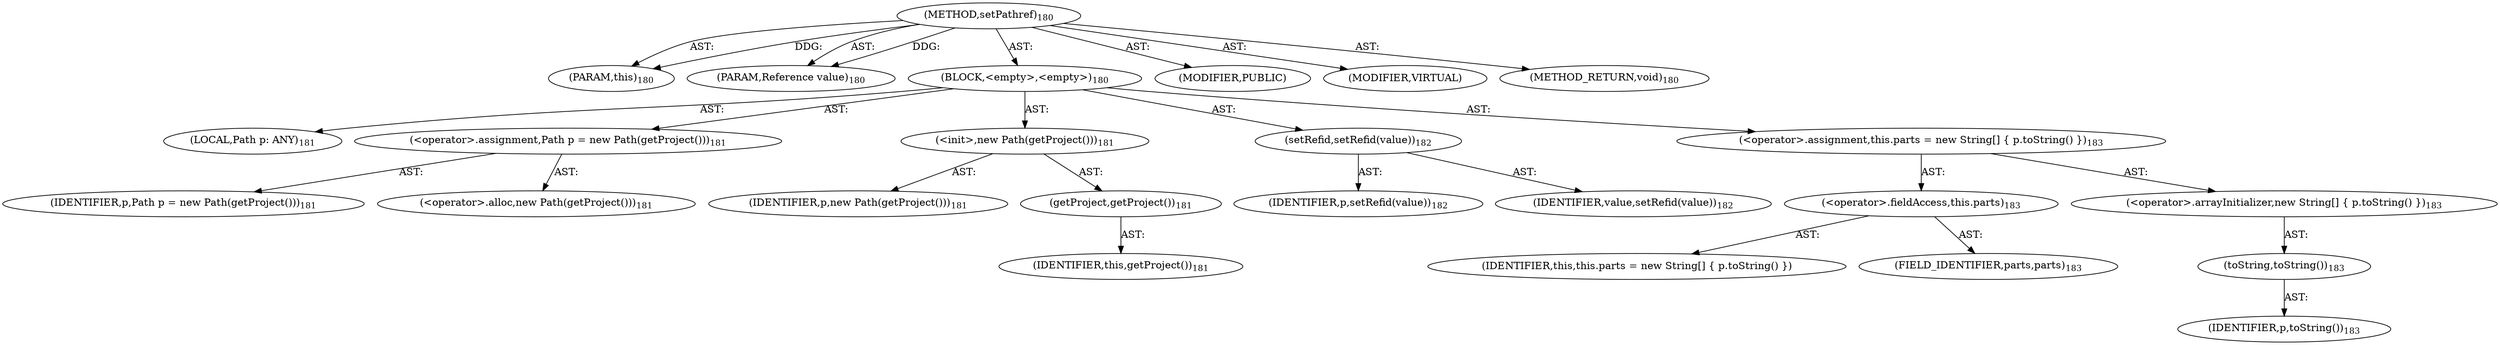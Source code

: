 digraph "setPathref" {  
"111669149701" [label = <(METHOD,setPathref)<SUB>180</SUB>> ]
"115964116992" [label = <(PARAM,this)<SUB>180</SUB>> ]
"115964117014" [label = <(PARAM,Reference value)<SUB>180</SUB>> ]
"25769803784" [label = <(BLOCK,&lt;empty&gt;,&lt;empty&gt;)<SUB>180</SUB>> ]
"94489280514" [label = <(LOCAL,Path p: ANY)<SUB>181</SUB>> ]
"30064771114" [label = <(&lt;operator&gt;.assignment,Path p = new Path(getProject()))<SUB>181</SUB>> ]
"68719476778" [label = <(IDENTIFIER,p,Path p = new Path(getProject()))<SUB>181</SUB>> ]
"30064771115" [label = <(&lt;operator&gt;.alloc,new Path(getProject()))<SUB>181</SUB>> ]
"30064771116" [label = <(&lt;init&gt;,new Path(getProject()))<SUB>181</SUB>> ]
"68719476779" [label = <(IDENTIFIER,p,new Path(getProject()))<SUB>181</SUB>> ]
"30064771117" [label = <(getProject,getProject())<SUB>181</SUB>> ]
"68719476736" [label = <(IDENTIFIER,this,getProject())<SUB>181</SUB>> ]
"30064771118" [label = <(setRefid,setRefid(value))<SUB>182</SUB>> ]
"68719476780" [label = <(IDENTIFIER,p,setRefid(value))<SUB>182</SUB>> ]
"68719476781" [label = <(IDENTIFIER,value,setRefid(value))<SUB>182</SUB>> ]
"30064771119" [label = <(&lt;operator&gt;.assignment,this.parts = new String[] { p.toString() })<SUB>183</SUB>> ]
"30064771120" [label = <(&lt;operator&gt;.fieldAccess,this.parts)<SUB>183</SUB>> ]
"68719476782" [label = <(IDENTIFIER,this,this.parts = new String[] { p.toString() })> ]
"55834574859" [label = <(FIELD_IDENTIFIER,parts,parts)<SUB>183</SUB>> ]
"30064771121" [label = <(&lt;operator&gt;.arrayInitializer,new String[] { p.toString() })<SUB>183</SUB>> ]
"30064771122" [label = <(toString,toString())<SUB>183</SUB>> ]
"68719476783" [label = <(IDENTIFIER,p,toString())<SUB>183</SUB>> ]
"133143986191" [label = <(MODIFIER,PUBLIC)> ]
"133143986192" [label = <(MODIFIER,VIRTUAL)> ]
"128849018885" [label = <(METHOD_RETURN,void)<SUB>180</SUB>> ]
  "111669149701" -> "115964116992"  [ label = "AST: "] 
  "111669149701" -> "115964117014"  [ label = "AST: "] 
  "111669149701" -> "25769803784"  [ label = "AST: "] 
  "111669149701" -> "133143986191"  [ label = "AST: "] 
  "111669149701" -> "133143986192"  [ label = "AST: "] 
  "111669149701" -> "128849018885"  [ label = "AST: "] 
  "25769803784" -> "94489280514"  [ label = "AST: "] 
  "25769803784" -> "30064771114"  [ label = "AST: "] 
  "25769803784" -> "30064771116"  [ label = "AST: "] 
  "25769803784" -> "30064771118"  [ label = "AST: "] 
  "25769803784" -> "30064771119"  [ label = "AST: "] 
  "30064771114" -> "68719476778"  [ label = "AST: "] 
  "30064771114" -> "30064771115"  [ label = "AST: "] 
  "30064771116" -> "68719476779"  [ label = "AST: "] 
  "30064771116" -> "30064771117"  [ label = "AST: "] 
  "30064771117" -> "68719476736"  [ label = "AST: "] 
  "30064771118" -> "68719476780"  [ label = "AST: "] 
  "30064771118" -> "68719476781"  [ label = "AST: "] 
  "30064771119" -> "30064771120"  [ label = "AST: "] 
  "30064771119" -> "30064771121"  [ label = "AST: "] 
  "30064771120" -> "68719476782"  [ label = "AST: "] 
  "30064771120" -> "55834574859"  [ label = "AST: "] 
  "30064771121" -> "30064771122"  [ label = "AST: "] 
  "30064771122" -> "68719476783"  [ label = "AST: "] 
  "111669149701" -> "115964116992"  [ label = "DDG: "] 
  "111669149701" -> "115964117014"  [ label = "DDG: "] 
}
